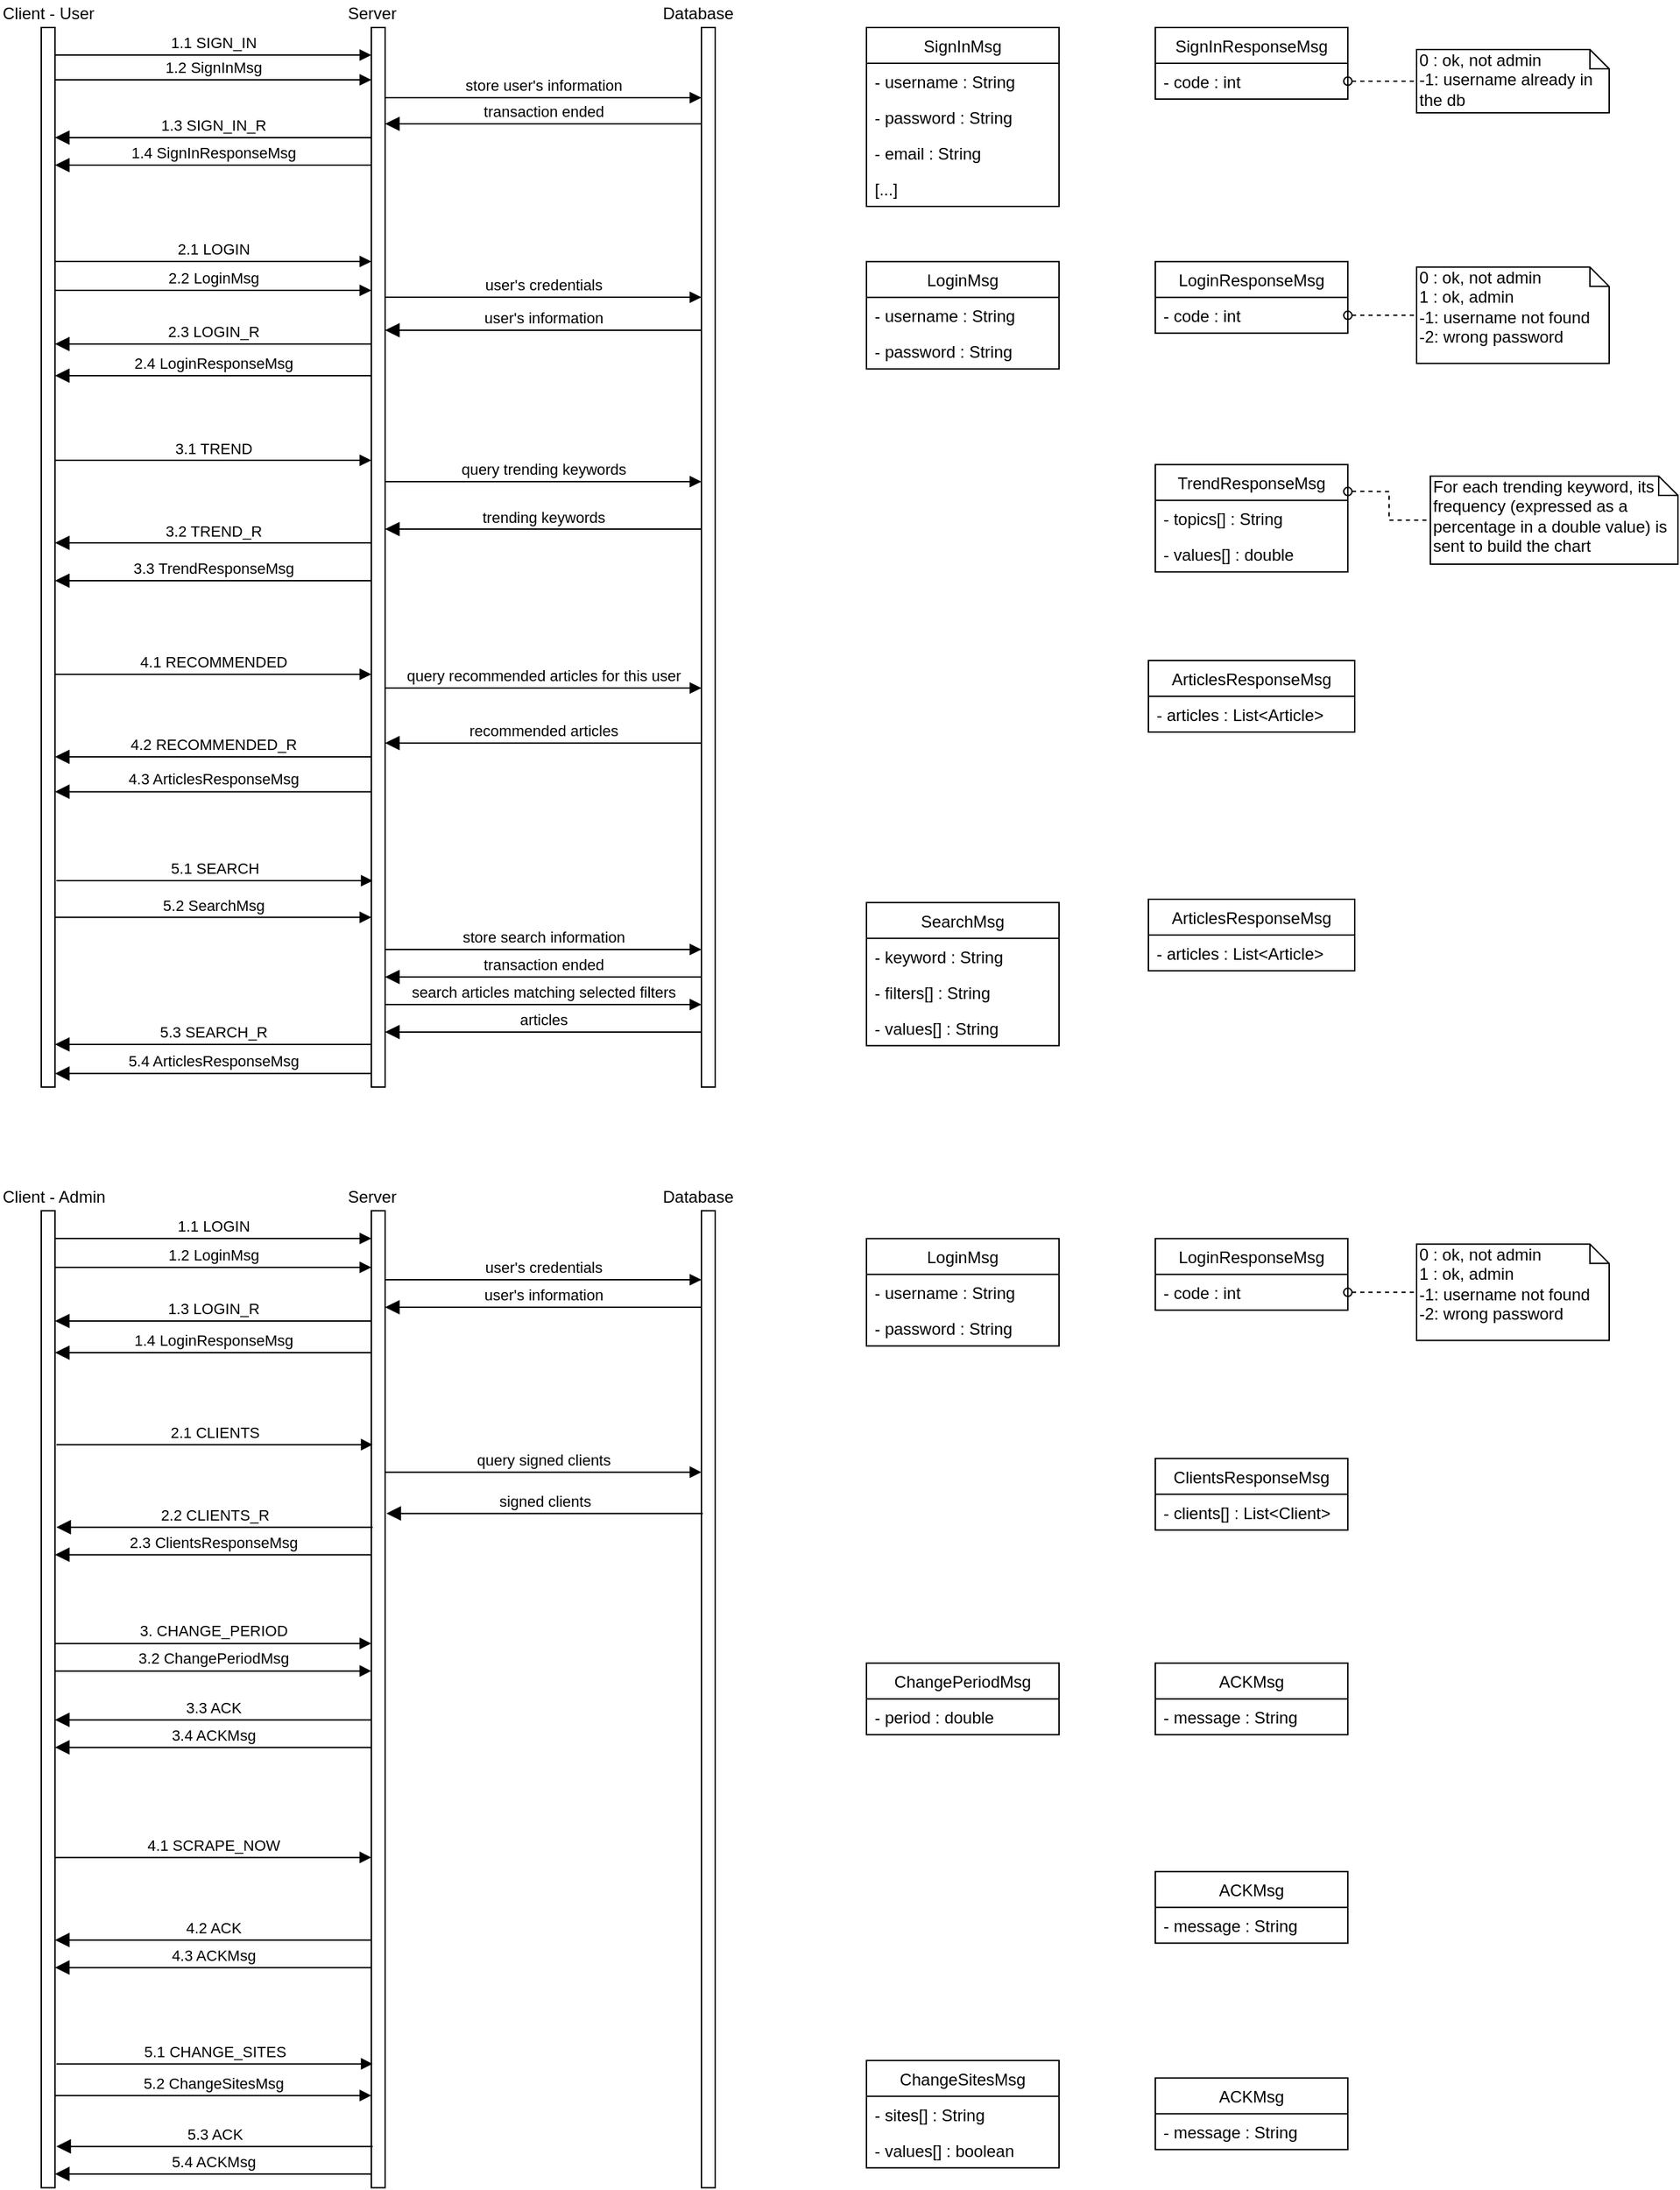 <mxfile version="12.1.0" type="device" pages="1"><diagram name="Page-1" id="13e1069c-82ec-6db2-03f1-153e76fe0fe0"><mxGraphModel dx="2434" dy="1526" grid="1" gridSize="10" guides="1" tooltips="1" connect="1" arrows="1" fold="1" page="1" pageScale="1" pageWidth="1100" pageHeight="850" background="#ffffff" math="0" shadow="0"><root><mxCell id="0"/><mxCell id="1" parent="0"/><mxCell id="h7jsP5D9gbWnJhX_qNcJ-1" value="" style="html=1;points=[];perimeter=orthogonalPerimeter;" parent="1" vertex="1"><mxGeometry x="80" y="80" width="10" height="770" as="geometry"/></mxCell><mxCell id="h7jsP5D9gbWnJhX_qNcJ-2" value="Client - User" style="text;html=1;resizable=0;points=[];autosize=1;align=left;verticalAlign=top;spacingTop=-4;" parent="1" vertex="1"><mxGeometry x="50" y="60" width="80" height="20" as="geometry"/></mxCell><mxCell id="h7jsP5D9gbWnJhX_qNcJ-4" value="" style="html=1;points=[];perimeter=orthogonalPerimeter;" parent="1" vertex="1"><mxGeometry x="320" y="80" width="10" height="770" as="geometry"/></mxCell><mxCell id="h7jsP5D9gbWnJhX_qNcJ-5" value="Server" style="text;html=1;resizable=0;points=[];autosize=1;align=left;verticalAlign=top;spacingTop=-4;" parent="1" vertex="1"><mxGeometry x="301" y="60" width="50" height="20" as="geometry"/></mxCell><mxCell id="h7jsP5D9gbWnJhX_qNcJ-6" value="" style="html=1;points=[];perimeter=orthogonalPerimeter;" parent="1" vertex="1"><mxGeometry x="560" y="80" width="10" height="770" as="geometry"/></mxCell><mxCell id="h7jsP5D9gbWnJhX_qNcJ-7" value="Database" style="text;html=1;resizable=0;points=[];autosize=1;align=left;verticalAlign=top;spacingTop=-4;" parent="1" vertex="1"><mxGeometry x="530.167" y="60" width="70" height="20" as="geometry"/></mxCell><mxCell id="h7jsP5D9gbWnJhX_qNcJ-8" value="1.1 SIGN_IN" style="html=1;verticalAlign=bottom;startArrow=none;startFill=0;endArrow=block;startSize=8;" parent="1" edge="1"><mxGeometry width="60" relative="1" as="geometry"><mxPoint x="90" y="100" as="sourcePoint"/><mxPoint x="320" y="100" as="targetPoint"/></mxGeometry></mxCell><mxCell id="h7jsP5D9gbWnJhX_qNcJ-10" value="1.3 SIGN_IN_R" style="html=1;verticalAlign=bottom;startArrow=block;startFill=1;endArrow=none;startSize=8;endFill=0;" parent="1" edge="1"><mxGeometry width="60" relative="1" as="geometry"><mxPoint x="90" y="160" as="sourcePoint"/><mxPoint x="320" y="160" as="targetPoint"/></mxGeometry></mxCell><mxCell id="h7jsP5D9gbWnJhX_qNcJ-12" value="store user's information" style="html=1;verticalAlign=bottom;startArrow=none;startFill=0;endArrow=block;startSize=8;" parent="1" edge="1"><mxGeometry width="60" relative="1" as="geometry"><mxPoint x="330" y="131" as="sourcePoint"/><mxPoint x="560" y="131" as="targetPoint"/></mxGeometry></mxCell><mxCell id="h7jsP5D9gbWnJhX_qNcJ-20" value="2.1 LOGIN" style="html=1;verticalAlign=bottom;startArrow=none;startFill=0;endArrow=block;startSize=8;" parent="1" edge="1"><mxGeometry width="60" relative="1" as="geometry"><mxPoint x="90" y="250.0" as="sourcePoint"/><mxPoint x="320" y="250.0" as="targetPoint"/></mxGeometry></mxCell><mxCell id="h7jsP5D9gbWnJhX_qNcJ-21" value="2.3 LOGIN_R" style="html=1;verticalAlign=bottom;startArrow=block;startFill=1;endArrow=none;startSize=8;endFill=0;" parent="1" edge="1"><mxGeometry width="60" relative="1" as="geometry"><mxPoint x="90" y="310" as="sourcePoint"/><mxPoint x="320" y="310" as="targetPoint"/></mxGeometry></mxCell><mxCell id="h7jsP5D9gbWnJhX_qNcJ-22" value="user's credentials" style="html=1;verticalAlign=bottom;startArrow=none;startFill=0;endArrow=block;startSize=8;" parent="1" edge="1"><mxGeometry width="60" relative="1" as="geometry"><mxPoint x="330" y="276.0" as="sourcePoint"/><mxPoint x="560" y="276.0" as="targetPoint"/></mxGeometry></mxCell><mxCell id="h7jsP5D9gbWnJhX_qNcJ-23" value="user's information" style="html=1;verticalAlign=bottom;startArrow=block;startFill=1;endArrow=none;startSize=8;endFill=0;" parent="1" edge="1"><mxGeometry width="60" relative="1" as="geometry"><mxPoint x="330" y="300" as="sourcePoint"/><mxPoint x="560" y="300" as="targetPoint"/></mxGeometry></mxCell><mxCell id="h7jsP5D9gbWnJhX_qNcJ-25" value="transaction ended" style="html=1;verticalAlign=bottom;startArrow=block;startFill=1;endArrow=none;startSize=8;endFill=0;" parent="1" edge="1"><mxGeometry width="60" relative="1" as="geometry"><mxPoint x="330" y="150" as="sourcePoint"/><mxPoint x="560" y="150" as="targetPoint"/></mxGeometry></mxCell><mxCell id="h7jsP5D9gbWnJhX_qNcJ-26" value="3.1 TREND" style="html=1;verticalAlign=bottom;startArrow=none;startFill=0;endArrow=block;startSize=8;" parent="1" edge="1"><mxGeometry width="60" relative="1" as="geometry"><mxPoint x="90" y="394.5" as="sourcePoint"/><mxPoint x="320" y="394.5" as="targetPoint"/></mxGeometry></mxCell><mxCell id="h7jsP5D9gbWnJhX_qNcJ-27" value="3.2 TREND_R" style="html=1;verticalAlign=bottom;startArrow=block;startFill=1;endArrow=none;startSize=8;endFill=0;" parent="1" edge="1"><mxGeometry width="60" relative="1" as="geometry"><mxPoint x="90" y="454.5" as="sourcePoint"/><mxPoint x="320" y="454.5" as="targetPoint"/></mxGeometry></mxCell><mxCell id="h7jsP5D9gbWnJhX_qNcJ-28" value="query trending keywords" style="html=1;verticalAlign=bottom;startArrow=none;startFill=0;endArrow=block;startSize=8;" parent="1" edge="1"><mxGeometry width="60" relative="1" as="geometry"><mxPoint x="330" y="410" as="sourcePoint"/><mxPoint x="560" y="410" as="targetPoint"/></mxGeometry></mxCell><mxCell id="h7jsP5D9gbWnJhX_qNcJ-29" value="trending keywords" style="html=1;verticalAlign=bottom;startArrow=block;startFill=1;endArrow=none;startSize=8;endFill=0;" parent="1" edge="1"><mxGeometry width="60" relative="1" as="geometry"><mxPoint x="330" y="444.5" as="sourcePoint"/><mxPoint x="560" y="444.5" as="targetPoint"/></mxGeometry></mxCell><mxCell id="h7jsP5D9gbWnJhX_qNcJ-30" value="4.1 RECOMMENDED" style="html=1;verticalAlign=bottom;startArrow=none;startFill=0;endArrow=block;startSize=8;" parent="1" edge="1"><mxGeometry width="60" relative="1" as="geometry"><mxPoint x="90" y="550" as="sourcePoint"/><mxPoint x="320" y="550" as="targetPoint"/></mxGeometry></mxCell><mxCell id="h7jsP5D9gbWnJhX_qNcJ-31" value="4.2 RECOMMENDED_R" style="html=1;verticalAlign=bottom;startArrow=block;startFill=1;endArrow=none;startSize=8;endFill=0;" parent="1" edge="1"><mxGeometry width="60" relative="1" as="geometry"><mxPoint x="90" y="610" as="sourcePoint"/><mxPoint x="320" y="610" as="targetPoint"/></mxGeometry></mxCell><mxCell id="h7jsP5D9gbWnJhX_qNcJ-32" value="query recommended articles for this user" style="html=1;verticalAlign=bottom;startArrow=none;startFill=0;endArrow=block;startSize=8;" parent="1" edge="1"><mxGeometry width="60" relative="1" as="geometry"><mxPoint x="330" y="560" as="sourcePoint"/><mxPoint x="560" y="560" as="targetPoint"/></mxGeometry></mxCell><mxCell id="h7jsP5D9gbWnJhX_qNcJ-33" value="recommended articles" style="html=1;verticalAlign=bottom;startArrow=block;startFill=1;endArrow=none;startSize=8;endFill=0;" parent="1" edge="1"><mxGeometry width="60" relative="1" as="geometry"><mxPoint x="330" y="600" as="sourcePoint"/><mxPoint x="560" y="600" as="targetPoint"/></mxGeometry></mxCell><mxCell id="h7jsP5D9gbWnJhX_qNcJ-34" value="5.1 SEARCH" style="html=1;verticalAlign=bottom;startArrow=none;startFill=0;endArrow=block;startSize=8;" parent="1" edge="1"><mxGeometry width="60" relative="1" as="geometry"><mxPoint x="91" y="700" as="sourcePoint"/><mxPoint x="321" y="700" as="targetPoint"/></mxGeometry></mxCell><mxCell id="h7jsP5D9gbWnJhX_qNcJ-35" value="5.3 SEARCH_R" style="html=1;verticalAlign=bottom;startArrow=block;startFill=1;endArrow=none;startSize=8;endFill=0;" parent="1" edge="1"><mxGeometry width="60" relative="1" as="geometry"><mxPoint x="90" y="819" as="sourcePoint"/><mxPoint x="320" y="819" as="targetPoint"/></mxGeometry></mxCell><mxCell id="h7jsP5D9gbWnJhX_qNcJ-36" value="search articles matching selected filters" style="html=1;verticalAlign=bottom;startArrow=none;startFill=0;endArrow=block;startSize=8;" parent="1" edge="1"><mxGeometry width="60" relative="1" as="geometry"><mxPoint x="330" y="790" as="sourcePoint"/><mxPoint x="560" y="790" as="targetPoint"/></mxGeometry></mxCell><mxCell id="h7jsP5D9gbWnJhX_qNcJ-37" value="articles" style="html=1;verticalAlign=bottom;startArrow=block;startFill=1;endArrow=none;startSize=8;endFill=0;" parent="1" edge="1"><mxGeometry width="60" relative="1" as="geometry"><mxPoint x="330" y="810" as="sourcePoint"/><mxPoint x="560" y="810" as="targetPoint"/></mxGeometry></mxCell><mxCell id="h7jsP5D9gbWnJhX_qNcJ-39" value="" style="html=1;points=[];perimeter=orthogonalPerimeter;" parent="1" vertex="1"><mxGeometry x="80" y="939.833" width="10" height="710" as="geometry"/></mxCell><mxCell id="h7jsP5D9gbWnJhX_qNcJ-40" value="Client - Admin" style="text;html=1;resizable=0;points=[];autosize=1;align=left;verticalAlign=top;spacingTop=-4;" parent="1" vertex="1"><mxGeometry x="50" y="919.833" width="90" height="20" as="geometry"/></mxCell><mxCell id="h7jsP5D9gbWnJhX_qNcJ-41" value="" style="html=1;points=[];perimeter=orthogonalPerimeter;" parent="1" vertex="1"><mxGeometry x="320" y="939.833" width="10" height="710" as="geometry"/></mxCell><mxCell id="h7jsP5D9gbWnJhX_qNcJ-42" value="Server" style="text;html=1;resizable=0;points=[];autosize=1;align=left;verticalAlign=top;spacingTop=-4;" parent="1" vertex="1"><mxGeometry x="301" y="919.833" width="50" height="20" as="geometry"/></mxCell><mxCell id="h7jsP5D9gbWnJhX_qNcJ-43" value="" style="html=1;points=[];perimeter=orthogonalPerimeter;" parent="1" vertex="1"><mxGeometry x="560" y="939.833" width="10" height="710" as="geometry"/></mxCell><mxCell id="h7jsP5D9gbWnJhX_qNcJ-44" value="Database" style="text;html=1;resizable=0;points=[];autosize=1;align=left;verticalAlign=top;spacingTop=-4;" parent="1" vertex="1"><mxGeometry x="530.167" y="919.833" width="70" height="20" as="geometry"/></mxCell><mxCell id="h7jsP5D9gbWnJhX_qNcJ-53" value="3. CHANGE_PERIOD" style="html=1;verticalAlign=bottom;startArrow=none;startFill=0;endArrow=block;startSize=8;" parent="1" edge="1"><mxGeometry width="60" relative="1" as="geometry"><mxPoint x="90" y="1254.333" as="sourcePoint"/><mxPoint x="320" y="1254.333" as="targetPoint"/></mxGeometry></mxCell><mxCell id="h7jsP5D9gbWnJhX_qNcJ-54" value="3.3 ACK" style="html=1;verticalAlign=bottom;startArrow=block;startFill=1;endArrow=none;startSize=8;endFill=0;" parent="1" edge="1"><mxGeometry width="60" relative="1" as="geometry"><mxPoint x="90" y="1309.833" as="sourcePoint"/><mxPoint x="320" y="1309.833" as="targetPoint"/></mxGeometry></mxCell><mxCell id="h7jsP5D9gbWnJhX_qNcJ-57" value="4.1 SCRAPE_NOW" style="html=1;verticalAlign=bottom;startArrow=none;startFill=0;endArrow=block;startSize=8;" parent="1" edge="1"><mxGeometry width="60" relative="1" as="geometry"><mxPoint x="90" y="1409.833" as="sourcePoint"/><mxPoint x="320" y="1409.833" as="targetPoint"/></mxGeometry></mxCell><mxCell id="h7jsP5D9gbWnJhX_qNcJ-58" value="4.2 ACK" style="html=1;verticalAlign=bottom;startArrow=block;startFill=1;endArrow=none;startSize=8;endFill=0;" parent="1" edge="1"><mxGeometry width="60" relative="1" as="geometry"><mxPoint x="90" y="1469.833" as="sourcePoint"/><mxPoint x="320" y="1469.833" as="targetPoint"/></mxGeometry></mxCell><mxCell id="h7jsP5D9gbWnJhX_qNcJ-61" value="5.1 CHANGE_SITES" style="html=1;verticalAlign=bottom;startArrow=none;startFill=0;endArrow=block;startSize=8;" parent="1" edge="1"><mxGeometry width="60" relative="1" as="geometry"><mxPoint x="91" y="1559.833" as="sourcePoint"/><mxPoint x="321" y="1559.833" as="targetPoint"/></mxGeometry></mxCell><mxCell id="h7jsP5D9gbWnJhX_qNcJ-62" value="5.3 ACK" style="html=1;verticalAlign=bottom;startArrow=block;startFill=1;endArrow=none;startSize=8;endFill=0;" parent="1" edge="1"><mxGeometry width="60" relative="1" as="geometry"><mxPoint x="91" y="1619.833" as="sourcePoint"/><mxPoint x="321" y="1619.833" as="targetPoint"/></mxGeometry></mxCell><mxCell id="h7jsP5D9gbWnJhX_qNcJ-65" value="store search information" style="html=1;verticalAlign=bottom;startArrow=none;startFill=0;endArrow=block;startSize=8;" parent="1" edge="1"><mxGeometry width="60" relative="1" as="geometry"><mxPoint x="330" y="750" as="sourcePoint"/><mxPoint x="560" y="750" as="targetPoint"/></mxGeometry></mxCell><mxCell id="h7jsP5D9gbWnJhX_qNcJ-66" value="transaction ended" style="html=1;verticalAlign=bottom;startArrow=block;startFill=1;endArrow=none;startSize=8;endFill=0;" parent="1" edge="1"><mxGeometry width="60" relative="1" as="geometry"><mxPoint x="330" y="770" as="sourcePoint"/><mxPoint x="560" y="770" as="targetPoint"/></mxGeometry></mxCell><mxCell id="RF7Mz1xdwEGWquzXutwv-1" value="2.1 CLIENTS" style="html=1;verticalAlign=bottom;startArrow=none;startFill=0;endArrow=block;startSize=8;" edge="1" parent="1"><mxGeometry width="60" relative="1" as="geometry"><mxPoint x="91" y="1109.833" as="sourcePoint"/><mxPoint x="321" y="1109.833" as="targetPoint"/></mxGeometry></mxCell><mxCell id="RF7Mz1xdwEGWquzXutwv-2" value="2.2 CLIENTS_R" style="html=1;verticalAlign=bottom;startArrow=block;startFill=1;endArrow=none;startSize=8;endFill=0;" edge="1" parent="1"><mxGeometry width="60" relative="1" as="geometry"><mxPoint x="91" y="1169.833" as="sourcePoint"/><mxPoint x="321" y="1169.833" as="targetPoint"/></mxGeometry></mxCell><mxCell id="RF7Mz1xdwEGWquzXutwv-3" value="query signed clients" style="html=1;verticalAlign=bottom;startArrow=none;startFill=0;endArrow=block;startSize=8;" edge="1" parent="1"><mxGeometry width="60" relative="1" as="geometry"><mxPoint x="330" y="1129.833" as="sourcePoint"/><mxPoint x="560" y="1129.833" as="targetPoint"/></mxGeometry></mxCell><mxCell id="RF7Mz1xdwEGWquzXutwv-4" value="signed clients" style="html=1;verticalAlign=bottom;startArrow=block;startFill=1;endArrow=none;startSize=8;endFill=0;" edge="1" parent="1"><mxGeometry width="60" relative="1" as="geometry"><mxPoint x="331" y="1159.833" as="sourcePoint"/><mxPoint x="561" y="1159.833" as="targetPoint"/></mxGeometry></mxCell><mxCell id="RF7Mz1xdwEGWquzXutwv-10" value="LoginMsg" style="swimlane;fontStyle=0;childLayout=stackLayout;horizontal=1;startSize=26;fillColor=none;horizontalStack=0;resizeParent=1;resizeParentMax=0;resizeLast=0;collapsible=1;marginBottom=0;" vertex="1" parent="1"><mxGeometry x="680" y="250.167" width="140" height="78" as="geometry"><mxRectangle x="680" y="80" width="80" height="26" as="alternateBounds"/></mxGeometry></mxCell><mxCell id="RF7Mz1xdwEGWquzXutwv-11" value="- username : String" style="text;strokeColor=none;fillColor=none;align=left;verticalAlign=top;spacingLeft=4;spacingRight=4;overflow=hidden;rotatable=0;points=[[0,0.5],[1,0.5]];portConstraint=eastwest;" vertex="1" parent="RF7Mz1xdwEGWquzXutwv-10"><mxGeometry y="26" width="140" height="26" as="geometry"/></mxCell><mxCell id="RF7Mz1xdwEGWquzXutwv-12" value="- password : String" style="text;strokeColor=none;fillColor=none;align=left;verticalAlign=top;spacingLeft=4;spacingRight=4;overflow=hidden;rotatable=0;points=[[0,0.5],[1,0.5]];portConstraint=eastwest;" vertex="1" parent="RF7Mz1xdwEGWquzXutwv-10"><mxGeometry y="52" width="140" height="26" as="geometry"/></mxCell><mxCell id="RF7Mz1xdwEGWquzXutwv-14" value="LoginResponseMsg" style="swimlane;fontStyle=0;childLayout=stackLayout;horizontal=1;startSize=26;fillColor=none;horizontalStack=0;resizeParent=1;resizeParentMax=0;resizeLast=0;collapsible=1;marginBottom=0;" vertex="1" parent="1"><mxGeometry x="890" y="250.167" width="140" height="52" as="geometry"/></mxCell><mxCell id="RF7Mz1xdwEGWquzXutwv-15" value="- code : int" style="text;strokeColor=none;fillColor=none;align=left;verticalAlign=top;spacingLeft=4;spacingRight=4;overflow=hidden;rotatable=0;points=[[0,0.5],[1,0.5]];portConstraint=eastwest;" vertex="1" parent="RF7Mz1xdwEGWquzXutwv-14"><mxGeometry y="26" width="140" height="26" as="geometry"/></mxCell><mxCell id="RF7Mz1xdwEGWquzXutwv-17" value="0 : ok, not admin&lt;br&gt;1 : ok, admin&lt;br&gt;-1: username not found&lt;br&gt;-2: wrong password" style="shape=note;whiteSpace=wrap;html=1;size=14;verticalAlign=top;align=left;spacingTop=-6;" vertex="1" parent="1"><mxGeometry x="1080" y="254.167" width="140" height="70" as="geometry"/></mxCell><mxCell id="RF7Mz1xdwEGWquzXutwv-18" style="edgeStyle=orthogonalEdgeStyle;rounded=0;orthogonalLoop=1;jettySize=auto;html=1;endArrow=none;endFill=0;dashed=1;startArrow=oval;startFill=0;" edge="1" parent="1" source="RF7Mz1xdwEGWquzXutwv-15" target="RF7Mz1xdwEGWquzXutwv-17"><mxGeometry relative="1" as="geometry"/></mxCell><mxCell id="RF7Mz1xdwEGWquzXutwv-19" value="SignInMsg" style="swimlane;fontStyle=0;childLayout=stackLayout;horizontal=1;startSize=26;fillColor=none;horizontalStack=0;resizeParent=1;resizeParentMax=0;resizeLast=0;collapsible=1;marginBottom=0;" vertex="1" parent="1"><mxGeometry x="680" y="80" width="140" height="130" as="geometry"><mxRectangle x="680" y="80" width="80" height="26" as="alternateBounds"/></mxGeometry></mxCell><mxCell id="RF7Mz1xdwEGWquzXutwv-20" value="- username : String" style="text;strokeColor=none;fillColor=none;align=left;verticalAlign=top;spacingLeft=4;spacingRight=4;overflow=hidden;rotatable=0;points=[[0,0.5],[1,0.5]];portConstraint=eastwest;" vertex="1" parent="RF7Mz1xdwEGWquzXutwv-19"><mxGeometry y="26" width="140" height="26" as="geometry"/></mxCell><mxCell id="RF7Mz1xdwEGWquzXutwv-21" value="- password : String" style="text;strokeColor=none;fillColor=none;align=left;verticalAlign=top;spacingLeft=4;spacingRight=4;overflow=hidden;rotatable=0;points=[[0,0.5],[1,0.5]];portConstraint=eastwest;" vertex="1" parent="RF7Mz1xdwEGWquzXutwv-19"><mxGeometry y="52" width="140" height="26" as="geometry"/></mxCell><mxCell id="RF7Mz1xdwEGWquzXutwv-25" value="- email : String" style="text;strokeColor=none;fillColor=none;align=left;verticalAlign=top;spacingLeft=4;spacingRight=4;overflow=hidden;rotatable=0;points=[[0,0.5],[1,0.5]];portConstraint=eastwest;" vertex="1" parent="RF7Mz1xdwEGWquzXutwv-19"><mxGeometry y="78" width="140" height="26" as="geometry"/></mxCell><mxCell id="RF7Mz1xdwEGWquzXutwv-26" value="[...]" style="text;strokeColor=none;fillColor=none;align=left;verticalAlign=top;spacingLeft=4;spacingRight=4;overflow=hidden;rotatable=0;points=[[0,0.5],[1,0.5]];portConstraint=eastwest;" vertex="1" parent="RF7Mz1xdwEGWquzXutwv-19"><mxGeometry y="104" width="140" height="26" as="geometry"/></mxCell><mxCell id="RF7Mz1xdwEGWquzXutwv-22" value="SignInResponseMsg" style="swimlane;fontStyle=0;childLayout=stackLayout;horizontal=1;startSize=26;fillColor=none;horizontalStack=0;resizeParent=1;resizeParentMax=0;resizeLast=0;collapsible=1;marginBottom=0;" vertex="1" parent="1"><mxGeometry x="890" y="80" width="140" height="52" as="geometry"/></mxCell><mxCell id="RF7Mz1xdwEGWquzXutwv-23" value="- code : int" style="text;strokeColor=none;fillColor=none;align=left;verticalAlign=top;spacingLeft=4;spacingRight=4;overflow=hidden;rotatable=0;points=[[0,0.5],[1,0.5]];portConstraint=eastwest;" vertex="1" parent="RF7Mz1xdwEGWquzXutwv-22"><mxGeometry y="26" width="140" height="26" as="geometry"/></mxCell><mxCell id="RF7Mz1xdwEGWquzXutwv-24" value="0 : ok, not admin&lt;br&gt;-1: username already in the db" style="shape=note;whiteSpace=wrap;html=1;size=14;verticalAlign=top;align=left;spacingTop=-6;" vertex="1" parent="1"><mxGeometry x="1080" y="96" width="140" height="46" as="geometry"/></mxCell><mxCell id="RF7Mz1xdwEGWquzXutwv-28" value="" style="edgeStyle=orthogonalEdgeStyle;rounded=0;orthogonalLoop=1;jettySize=auto;html=1;dashed=1;startArrow=oval;startFill=0;endArrow=none;endFill=0;" edge="1" parent="1" source="RF7Mz1xdwEGWquzXutwv-23" target="RF7Mz1xdwEGWquzXutwv-24"><mxGeometry relative="1" as="geometry"/></mxCell><mxCell id="RF7Mz1xdwEGWquzXutwv-29" value="1.2 SignInMsg" style="html=1;verticalAlign=bottom;startArrow=none;startFill=0;endArrow=block;startSize=8;" edge="1" parent="1"><mxGeometry width="60" relative="1" as="geometry"><mxPoint x="90" y="118" as="sourcePoint"/><mxPoint x="320" y="118" as="targetPoint"/></mxGeometry></mxCell><mxCell id="RF7Mz1xdwEGWquzXutwv-30" value="1.4 SignInResponseMsg" style="html=1;verticalAlign=bottom;startArrow=block;startFill=1;endArrow=none;startSize=8;endFill=0;" edge="1" parent="1"><mxGeometry width="60" relative="1" as="geometry"><mxPoint x="90" y="180" as="sourcePoint"/><mxPoint x="320" y="180" as="targetPoint"/></mxGeometry></mxCell><mxCell id="RF7Mz1xdwEGWquzXutwv-31" value="2.2 LoginMsg" style="html=1;verticalAlign=bottom;startArrow=none;startFill=0;endArrow=block;startSize=8;" edge="1" parent="1"><mxGeometry width="60" relative="1" as="geometry"><mxPoint x="90" y="271" as="sourcePoint"/><mxPoint x="320" y="271" as="targetPoint"/></mxGeometry></mxCell><mxCell id="RF7Mz1xdwEGWquzXutwv-32" value="2.4 LoginResponseMsg" style="html=1;verticalAlign=bottom;startArrow=block;startFill=1;endArrow=none;startSize=8;endFill=0;" edge="1" parent="1"><mxGeometry width="60" relative="1" as="geometry"><mxPoint x="90" y="333" as="sourcePoint"/><mxPoint x="320" y="333" as="targetPoint"/></mxGeometry></mxCell><mxCell id="RF7Mz1xdwEGWquzXutwv-34" value="3.3 TrendResponseMsg" style="html=1;verticalAlign=bottom;startArrow=block;startFill=1;endArrow=none;startSize=8;endFill=0;" edge="1" parent="1"><mxGeometry width="60" relative="1" as="geometry"><mxPoint x="90" y="482" as="sourcePoint"/><mxPoint x="320" y="482" as="targetPoint"/></mxGeometry></mxCell><mxCell id="RF7Mz1xdwEGWquzXutwv-36" value="4.3 ArticlesResponseMsg" style="html=1;verticalAlign=bottom;startArrow=block;startFill=1;endArrow=none;startSize=8;endFill=0;" edge="1" parent="1"><mxGeometry width="60" relative="1" as="geometry"><mxPoint x="90" y="635.333" as="sourcePoint"/><mxPoint x="320" y="635.333" as="targetPoint"/></mxGeometry></mxCell><mxCell id="RF7Mz1xdwEGWquzXutwv-37" value="5.2 SearchMsg" style="html=1;verticalAlign=bottom;startArrow=none;startFill=0;endArrow=block;startSize=8;" edge="1" parent="1"><mxGeometry width="60" relative="1" as="geometry"><mxPoint x="90" y="726.667" as="sourcePoint"/><mxPoint x="320" y="726.667" as="targetPoint"/></mxGeometry></mxCell><mxCell id="RF7Mz1xdwEGWquzXutwv-38" value="5.4 ArticlesResponseMsg" style="html=1;verticalAlign=bottom;startArrow=block;startFill=1;endArrow=none;startSize=8;endFill=0;" edge="1" parent="1"><mxGeometry width="60" relative="1" as="geometry"><mxPoint x="90" y="840.167" as="sourcePoint"/><mxPoint x="320" y="840.167" as="targetPoint"/></mxGeometry></mxCell><mxCell id="RF7Mz1xdwEGWquzXutwv-44" style="edgeStyle=orthogonalEdgeStyle;rounded=0;orthogonalLoop=1;jettySize=auto;html=1;exitX=1;exitY=0.25;exitDx=0;exitDy=0;entryX=0;entryY=0.5;entryDx=0;entryDy=0;entryPerimeter=0;dashed=1;startArrow=oval;startFill=0;endArrow=none;endFill=0;" edge="1" parent="1" source="RF7Mz1xdwEGWquzXutwv-39" target="RF7Mz1xdwEGWquzXutwv-42"><mxGeometry relative="1" as="geometry"/></mxCell><mxCell id="RF7Mz1xdwEGWquzXutwv-39" value="TrendResponseMsg" style="swimlane;fontStyle=0;childLayout=stackLayout;horizontal=1;startSize=26;fillColor=none;horizontalStack=0;resizeParent=1;resizeParentMax=0;resizeLast=0;collapsible=1;marginBottom=0;" vertex="1" parent="1"><mxGeometry x="890" y="397.667" width="140" height="78" as="geometry"/></mxCell><mxCell id="RF7Mz1xdwEGWquzXutwv-40" value="- topics[] : String" style="text;strokeColor=none;fillColor=none;align=left;verticalAlign=top;spacingLeft=4;spacingRight=4;overflow=hidden;rotatable=0;points=[[0,0.5],[1,0.5]];portConstraint=eastwest;" vertex="1" parent="RF7Mz1xdwEGWquzXutwv-39"><mxGeometry y="26" width="140" height="26" as="geometry"/></mxCell><mxCell id="RF7Mz1xdwEGWquzXutwv-41" value="- values[] : double" style="text;strokeColor=none;fillColor=none;align=left;verticalAlign=top;spacingLeft=4;spacingRight=4;overflow=hidden;rotatable=0;points=[[0,0.5],[1,0.5]];portConstraint=eastwest;" vertex="1" parent="RF7Mz1xdwEGWquzXutwv-39"><mxGeometry y="52" width="140" height="26" as="geometry"/></mxCell><mxCell id="RF7Mz1xdwEGWquzXutwv-42" value="For each trending keyword, its frequency (expressed as a percentage in a double value) is sent to build the chart" style="shape=note;whiteSpace=wrap;html=1;size=14;verticalAlign=top;align=left;spacingTop=-6;" vertex="1" parent="1"><mxGeometry x="1090" y="406" width="180" height="64" as="geometry"/></mxCell><mxCell id="RF7Mz1xdwEGWquzXutwv-47" value="ArticlesResponseMsg" style="swimlane;fontStyle=0;childLayout=stackLayout;horizontal=1;startSize=26;fillColor=none;horizontalStack=0;resizeParent=1;resizeParentMax=0;resizeLast=0;collapsible=1;marginBottom=0;" vertex="1" parent="1"><mxGeometry x="885" y="540" width="150" height="52" as="geometry"/></mxCell><mxCell id="RF7Mz1xdwEGWquzXutwv-48" value="- articles : List&lt;Article&gt;" style="text;strokeColor=none;fillColor=none;align=left;verticalAlign=top;spacingLeft=4;spacingRight=4;overflow=hidden;rotatable=0;points=[[0,0.5],[1,0.5]];portConstraint=eastwest;" vertex="1" parent="RF7Mz1xdwEGWquzXutwv-47"><mxGeometry y="26" width="150" height="26" as="geometry"/></mxCell><mxCell id="RF7Mz1xdwEGWquzXutwv-50" value="1.1 LOGIN" style="html=1;verticalAlign=bottom;startArrow=none;startFill=0;endArrow=block;startSize=8;" edge="1" parent="1"><mxGeometry width="60" relative="1" as="geometry"><mxPoint x="90" y="960" as="sourcePoint"/><mxPoint x="320" y="960" as="targetPoint"/></mxGeometry></mxCell><mxCell id="RF7Mz1xdwEGWquzXutwv-51" value="1.3 LOGIN_R" style="html=1;verticalAlign=bottom;startArrow=block;startFill=1;endArrow=none;startSize=8;endFill=0;" edge="1" parent="1"><mxGeometry width="60" relative="1" as="geometry"><mxPoint x="90" y="1020" as="sourcePoint"/><mxPoint x="320" y="1020" as="targetPoint"/></mxGeometry></mxCell><mxCell id="RF7Mz1xdwEGWquzXutwv-52" value="user's credentials" style="html=1;verticalAlign=bottom;startArrow=none;startFill=0;endArrow=block;startSize=8;" edge="1" parent="1"><mxGeometry width="60" relative="1" as="geometry"><mxPoint x="330" y="990" as="sourcePoint"/><mxPoint x="560" y="990" as="targetPoint"/></mxGeometry></mxCell><mxCell id="RF7Mz1xdwEGWquzXutwv-53" value="user's information" style="html=1;verticalAlign=bottom;startArrow=block;startFill=1;endArrow=none;startSize=8;endFill=0;" edge="1" parent="1"><mxGeometry width="60" relative="1" as="geometry"><mxPoint x="330" y="1010" as="sourcePoint"/><mxPoint x="560" y="1010" as="targetPoint"/></mxGeometry></mxCell><mxCell id="RF7Mz1xdwEGWquzXutwv-54" value="1.2 LoginMsg" style="html=1;verticalAlign=bottom;startArrow=none;startFill=0;endArrow=block;startSize=8;" edge="1" parent="1"><mxGeometry width="60" relative="1" as="geometry"><mxPoint x="90" y="981" as="sourcePoint"/><mxPoint x="320" y="981" as="targetPoint"/></mxGeometry></mxCell><mxCell id="RF7Mz1xdwEGWquzXutwv-55" value="1.4 LoginResponseMsg" style="html=1;verticalAlign=bottom;startArrow=block;startFill=1;endArrow=none;startSize=8;endFill=0;" edge="1" parent="1"><mxGeometry width="60" relative="1" as="geometry"><mxPoint x="90" y="1043" as="sourcePoint"/><mxPoint x="320" y="1043" as="targetPoint"/></mxGeometry></mxCell><mxCell id="RF7Mz1xdwEGWquzXutwv-56" value="2.3 ClientsResponseMsg" style="html=1;verticalAlign=bottom;startArrow=block;startFill=1;endArrow=none;startSize=8;endFill=0;" edge="1" parent="1"><mxGeometry width="60" relative="1" as="geometry"><mxPoint x="90" y="1189.833" as="sourcePoint"/><mxPoint x="320" y="1189.833" as="targetPoint"/></mxGeometry></mxCell><mxCell id="RF7Mz1xdwEGWquzXutwv-57" value="3.2 ChangePeriodMsg" style="html=1;verticalAlign=bottom;startArrow=none;startFill=0;endArrow=block;startSize=8;" edge="1" parent="1"><mxGeometry width="60" relative="1" as="geometry"><mxPoint x="90" y="1274.333" as="sourcePoint"/><mxPoint x="320" y="1274.333" as="targetPoint"/></mxGeometry></mxCell><mxCell id="RF7Mz1xdwEGWquzXutwv-58" value="3.4 ACKMsg" style="html=1;verticalAlign=bottom;startArrow=block;startFill=1;endArrow=none;startSize=8;endFill=0;" edge="1" parent="1"><mxGeometry width="60" relative="1" as="geometry"><mxPoint x="90" y="1329.833" as="sourcePoint"/><mxPoint x="320" y="1329.833" as="targetPoint"/></mxGeometry></mxCell><mxCell id="RF7Mz1xdwEGWquzXutwv-59" value="4.3 ACKMsg" style="html=1;verticalAlign=bottom;startArrow=block;startFill=1;endArrow=none;startSize=8;endFill=0;" edge="1" parent="1"><mxGeometry width="60" relative="1" as="geometry"><mxPoint x="90" y="1489.833" as="sourcePoint"/><mxPoint x="320" y="1489.833" as="targetPoint"/></mxGeometry></mxCell><mxCell id="RF7Mz1xdwEGWquzXutwv-60" value="5.4 ACKMsg" style="html=1;verticalAlign=bottom;startArrow=block;startFill=1;endArrow=none;startSize=8;endFill=0;" edge="1" parent="1"><mxGeometry width="60" relative="1" as="geometry"><mxPoint x="90" y="1639.833" as="sourcePoint"/><mxPoint x="320" y="1639.833" as="targetPoint"/></mxGeometry></mxCell><mxCell id="RF7Mz1xdwEGWquzXutwv-61" value="SearchMsg" style="swimlane;fontStyle=0;childLayout=stackLayout;horizontal=1;startSize=26;fillColor=none;horizontalStack=0;resizeParent=1;resizeParentMax=0;resizeLast=0;collapsible=1;marginBottom=0;" vertex="1" parent="1"><mxGeometry x="680" y="715.882" width="140" height="104" as="geometry"/></mxCell><mxCell id="RF7Mz1xdwEGWquzXutwv-62" value="- keyword : String" style="text;strokeColor=none;fillColor=none;align=left;verticalAlign=top;spacingLeft=4;spacingRight=4;overflow=hidden;rotatable=0;points=[[0,0.5],[1,0.5]];portConstraint=eastwest;" vertex="1" parent="RF7Mz1xdwEGWquzXutwv-61"><mxGeometry y="26" width="140" height="26" as="geometry"/></mxCell><mxCell id="RF7Mz1xdwEGWquzXutwv-63" value="- filters[] : String" style="text;strokeColor=none;fillColor=none;align=left;verticalAlign=top;spacingLeft=4;spacingRight=4;overflow=hidden;rotatable=0;points=[[0,0.5],[1,0.5]];portConstraint=eastwest;" vertex="1" parent="RF7Mz1xdwEGWquzXutwv-61"><mxGeometry y="52" width="140" height="26" as="geometry"/></mxCell><mxCell id="RF7Mz1xdwEGWquzXutwv-64" value="- values[] : String" style="text;strokeColor=none;fillColor=none;align=left;verticalAlign=top;spacingLeft=4;spacingRight=4;overflow=hidden;rotatable=0;points=[[0,0.5],[1,0.5]];portConstraint=eastwest;" vertex="1" parent="RF7Mz1xdwEGWquzXutwv-61"><mxGeometry y="78" width="140" height="26" as="geometry"/></mxCell><mxCell id="RF7Mz1xdwEGWquzXutwv-68" value="ArticlesResponseMsg" style="swimlane;fontStyle=0;childLayout=stackLayout;horizontal=1;startSize=26;fillColor=none;horizontalStack=0;resizeParent=1;resizeParentMax=0;resizeLast=0;collapsible=1;marginBottom=0;" vertex="1" parent="1"><mxGeometry x="885" y="713.448" width="150" height="52" as="geometry"/></mxCell><mxCell id="RF7Mz1xdwEGWquzXutwv-69" value="- articles : List&lt;Article&gt;" style="text;strokeColor=none;fillColor=none;align=left;verticalAlign=top;spacingLeft=4;spacingRight=4;overflow=hidden;rotatable=0;points=[[0,0.5],[1,0.5]];portConstraint=eastwest;" vertex="1" parent="RF7Mz1xdwEGWquzXutwv-68"><mxGeometry y="26" width="150" height="26" as="geometry"/></mxCell><mxCell id="RF7Mz1xdwEGWquzXutwv-76" value="LoginMsg" style="swimlane;fontStyle=0;childLayout=stackLayout;horizontal=1;startSize=26;fillColor=none;horizontalStack=0;resizeParent=1;resizeParentMax=0;resizeLast=0;collapsible=1;marginBottom=0;" vertex="1" parent="1"><mxGeometry x="680" y="960.167" width="140" height="78" as="geometry"><mxRectangle x="680" y="80" width="80" height="26" as="alternateBounds"/></mxGeometry></mxCell><mxCell id="RF7Mz1xdwEGWquzXutwv-77" value="- username : String" style="text;strokeColor=none;fillColor=none;align=left;verticalAlign=top;spacingLeft=4;spacingRight=4;overflow=hidden;rotatable=0;points=[[0,0.5],[1,0.5]];portConstraint=eastwest;" vertex="1" parent="RF7Mz1xdwEGWquzXutwv-76"><mxGeometry y="26" width="140" height="26" as="geometry"/></mxCell><mxCell id="RF7Mz1xdwEGWquzXutwv-78" value="- password : String" style="text;strokeColor=none;fillColor=none;align=left;verticalAlign=top;spacingLeft=4;spacingRight=4;overflow=hidden;rotatable=0;points=[[0,0.5],[1,0.5]];portConstraint=eastwest;" vertex="1" parent="RF7Mz1xdwEGWquzXutwv-76"><mxGeometry y="52" width="140" height="26" as="geometry"/></mxCell><mxCell id="RF7Mz1xdwEGWquzXutwv-79" value="LoginResponseMsg" style="swimlane;fontStyle=0;childLayout=stackLayout;horizontal=1;startSize=26;fillColor=none;horizontalStack=0;resizeParent=1;resizeParentMax=0;resizeLast=0;collapsible=1;marginBottom=0;" vertex="1" parent="1"><mxGeometry x="890" y="960.167" width="140" height="52" as="geometry"/></mxCell><mxCell id="RF7Mz1xdwEGWquzXutwv-80" value="- code : int" style="text;strokeColor=none;fillColor=none;align=left;verticalAlign=top;spacingLeft=4;spacingRight=4;overflow=hidden;rotatable=0;points=[[0,0.5],[1,0.5]];portConstraint=eastwest;" vertex="1" parent="RF7Mz1xdwEGWquzXutwv-79"><mxGeometry y="26" width="140" height="26" as="geometry"/></mxCell><mxCell id="RF7Mz1xdwEGWquzXutwv-81" value="0 : ok, not admin&lt;br&gt;1 : ok, admin&lt;br&gt;-1: username not found&lt;br&gt;-2: wrong password" style="shape=note;whiteSpace=wrap;html=1;size=14;verticalAlign=top;align=left;spacingTop=-6;" vertex="1" parent="1"><mxGeometry x="1080" y="964.167" width="140" height="70" as="geometry"/></mxCell><mxCell id="RF7Mz1xdwEGWquzXutwv-82" style="edgeStyle=orthogonalEdgeStyle;rounded=0;orthogonalLoop=1;jettySize=auto;html=1;endArrow=none;endFill=0;dashed=1;startArrow=oval;startFill=0;" edge="1" parent="1" source="RF7Mz1xdwEGWquzXutwv-80" target="RF7Mz1xdwEGWquzXutwv-81"><mxGeometry relative="1" as="geometry"/></mxCell><mxCell id="RF7Mz1xdwEGWquzXutwv-83" value="ClientsResponseMsg" style="swimlane;fontStyle=0;childLayout=stackLayout;horizontal=1;startSize=26;fillColor=none;horizontalStack=0;resizeParent=1;resizeParentMax=0;resizeLast=0;collapsible=1;marginBottom=0;" vertex="1" parent="1"><mxGeometry x="890" y="1119.882" width="140" height="52" as="geometry"/></mxCell><mxCell id="RF7Mz1xdwEGWquzXutwv-85" value="- clients[] : List&lt;Client&gt;" style="text;strokeColor=none;fillColor=none;align=left;verticalAlign=top;spacingLeft=4;spacingRight=4;overflow=hidden;rotatable=0;points=[[0,0.5],[1,0.5]];portConstraint=eastwest;" vertex="1" parent="RF7Mz1xdwEGWquzXutwv-83"><mxGeometry y="26" width="140" height="26" as="geometry"/></mxCell><mxCell id="RF7Mz1xdwEGWquzXutwv-87" value="ChangePeriodMsg" style="swimlane;fontStyle=0;childLayout=stackLayout;horizontal=1;startSize=26;fillColor=none;horizontalStack=0;resizeParent=1;resizeParentMax=0;resizeLast=0;collapsible=1;marginBottom=0;" vertex="1" parent="1"><mxGeometry x="680" y="1268.667" width="140" height="52" as="geometry"/></mxCell><mxCell id="RF7Mz1xdwEGWquzXutwv-88" value="- period : double" style="text;strokeColor=none;fillColor=none;align=left;verticalAlign=top;spacingLeft=4;spacingRight=4;overflow=hidden;rotatable=0;points=[[0,0.5],[1,0.5]];portConstraint=eastwest;" vertex="1" parent="RF7Mz1xdwEGWquzXutwv-87"><mxGeometry y="26" width="140" height="26" as="geometry"/></mxCell><mxCell id="RF7Mz1xdwEGWquzXutwv-89" value="ACKMsg" style="swimlane;fontStyle=0;childLayout=stackLayout;horizontal=1;startSize=26;fillColor=none;horizontalStack=0;resizeParent=1;resizeParentMax=0;resizeLast=0;collapsible=1;marginBottom=0;" vertex="1" parent="1"><mxGeometry x="890" y="1268.667" width="140" height="52" as="geometry"/></mxCell><mxCell id="RF7Mz1xdwEGWquzXutwv-90" value="- message : String" style="text;strokeColor=none;fillColor=none;align=left;verticalAlign=top;spacingLeft=4;spacingRight=4;overflow=hidden;rotatable=0;points=[[0,0.5],[1,0.5]];portConstraint=eastwest;" vertex="1" parent="RF7Mz1xdwEGWquzXutwv-89"><mxGeometry y="26" width="140" height="26" as="geometry"/></mxCell><mxCell id="RF7Mz1xdwEGWquzXutwv-91" value="ACKMsg" style="swimlane;fontStyle=0;childLayout=stackLayout;horizontal=1;startSize=26;fillColor=none;horizontalStack=0;resizeParent=1;resizeParentMax=0;resizeLast=0;collapsible=1;marginBottom=0;" vertex="1" parent="1"><mxGeometry x="890" y="1420.167" width="140" height="52" as="geometry"/></mxCell><mxCell id="RF7Mz1xdwEGWquzXutwv-92" value="- message : String" style="text;strokeColor=none;fillColor=none;align=left;verticalAlign=top;spacingLeft=4;spacingRight=4;overflow=hidden;rotatable=0;points=[[0,0.5],[1,0.5]];portConstraint=eastwest;" vertex="1" parent="RF7Mz1xdwEGWquzXutwv-91"><mxGeometry y="26" width="140" height="26" as="geometry"/></mxCell><mxCell id="RF7Mz1xdwEGWquzXutwv-93" value="ACKMsg" style="swimlane;fontStyle=0;childLayout=stackLayout;horizontal=1;startSize=26;fillColor=none;horizontalStack=0;resizeParent=1;resizeParentMax=0;resizeLast=0;collapsible=1;marginBottom=0;" vertex="1" parent="1"><mxGeometry x="890" y="1570.167" width="140" height="52" as="geometry"/></mxCell><mxCell id="RF7Mz1xdwEGWquzXutwv-94" value="- message : String" style="text;strokeColor=none;fillColor=none;align=left;verticalAlign=top;spacingLeft=4;spacingRight=4;overflow=hidden;rotatable=0;points=[[0,0.5],[1,0.5]];portConstraint=eastwest;" vertex="1" parent="RF7Mz1xdwEGWquzXutwv-93"><mxGeometry y="26" width="140" height="26" as="geometry"/></mxCell><mxCell id="RF7Mz1xdwEGWquzXutwv-95" value="ChangeSitesMsg" style="swimlane;fontStyle=0;childLayout=stackLayout;horizontal=1;startSize=26;fillColor=none;horizontalStack=0;resizeParent=1;resizeParentMax=0;resizeLast=0;collapsible=1;marginBottom=0;" vertex="1" parent="1"><mxGeometry x="680" y="1557.382" width="140" height="78" as="geometry"/></mxCell><mxCell id="RF7Mz1xdwEGWquzXutwv-97" value="- sites[] : String" style="text;strokeColor=none;fillColor=none;align=left;verticalAlign=top;spacingLeft=4;spacingRight=4;overflow=hidden;rotatable=0;points=[[0,0.5],[1,0.5]];portConstraint=eastwest;" vertex="1" parent="RF7Mz1xdwEGWquzXutwv-95"><mxGeometry y="26" width="140" height="26" as="geometry"/></mxCell><mxCell id="RF7Mz1xdwEGWquzXutwv-98" value="- values[] : boolean" style="text;strokeColor=none;fillColor=none;align=left;verticalAlign=top;spacingLeft=4;spacingRight=4;overflow=hidden;rotatable=0;points=[[0,0.5],[1,0.5]];portConstraint=eastwest;" vertex="1" parent="RF7Mz1xdwEGWquzXutwv-95"><mxGeometry y="52" width="140" height="26" as="geometry"/></mxCell><mxCell id="RF7Mz1xdwEGWquzXutwv-99" value="5.2 ChangeSitesMsg" style="html=1;verticalAlign=bottom;startArrow=none;startFill=0;endArrow=block;startSize=8;" edge="1" parent="1"><mxGeometry width="60" relative="1" as="geometry"><mxPoint x="90" y="1582.833" as="sourcePoint"/><mxPoint x="320" y="1582.833" as="targetPoint"/></mxGeometry></mxCell></root></mxGraphModel></diagram></mxfile>